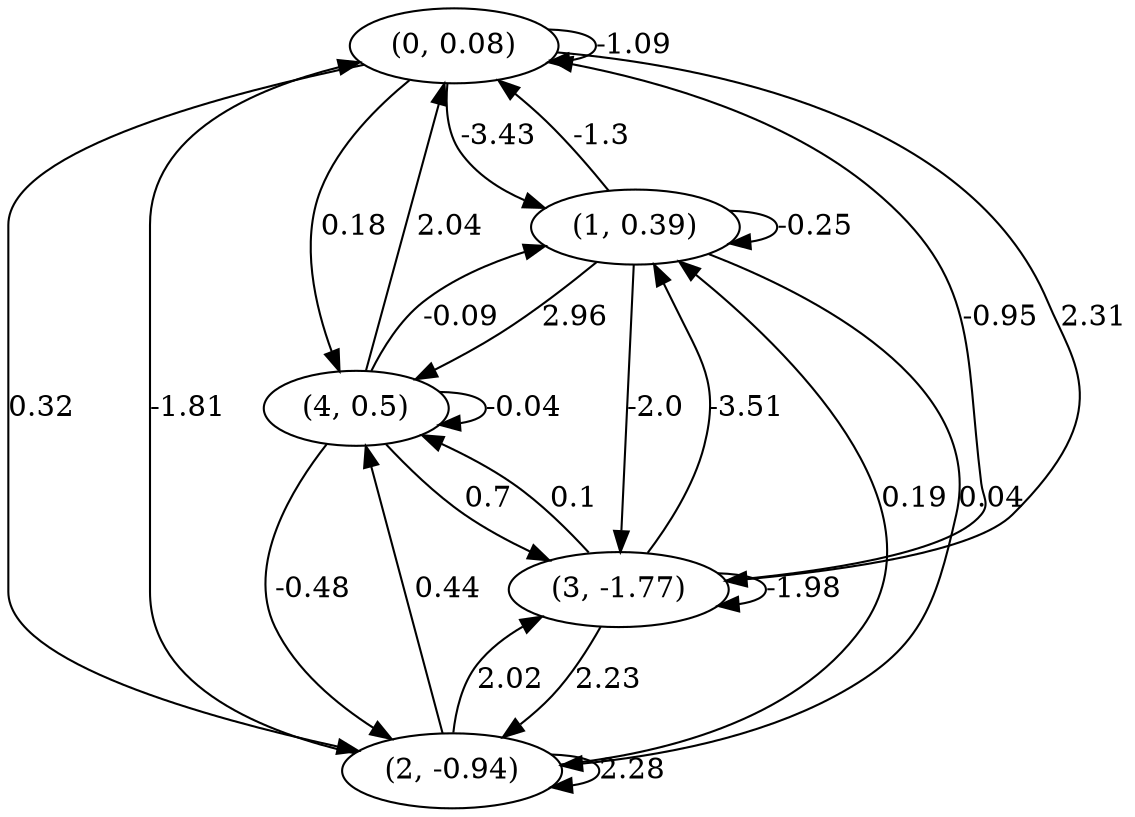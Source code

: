 digraph {
    0 [ label = "(0, 0.08)" ]
    1 [ label = "(1, 0.39)" ]
    2 [ label = "(2, -0.94)" ]
    3 [ label = "(3, -1.77)" ]
    4 [ label = "(4, 0.5)" ]
    0 -> 0 [ label = "-1.09" ]
    1 -> 1 [ label = "-0.25" ]
    2 -> 2 [ label = "2.28" ]
    3 -> 3 [ label = "-1.98" ]
    4 -> 4 [ label = "-0.04" ]
    1 -> 0 [ label = "-1.3" ]
    2 -> 0 [ label = "-1.81" ]
    3 -> 0 [ label = "-0.95" ]
    4 -> 0 [ label = "2.04" ]
    0 -> 1 [ label = "-3.43" ]
    2 -> 1 [ label = "0.19" ]
    3 -> 1 [ label = "-3.51" ]
    4 -> 1 [ label = "-0.09" ]
    0 -> 2 [ label = "0.32" ]
    1 -> 2 [ label = "0.04" ]
    3 -> 2 [ label = "2.23" ]
    4 -> 2 [ label = "-0.48" ]
    0 -> 3 [ label = "2.31" ]
    1 -> 3 [ label = "-2.0" ]
    2 -> 3 [ label = "2.02" ]
    4 -> 3 [ label = "0.7" ]
    0 -> 4 [ label = "0.18" ]
    1 -> 4 [ label = "2.96" ]
    2 -> 4 [ label = "0.44" ]
    3 -> 4 [ label = "0.1" ]
}

